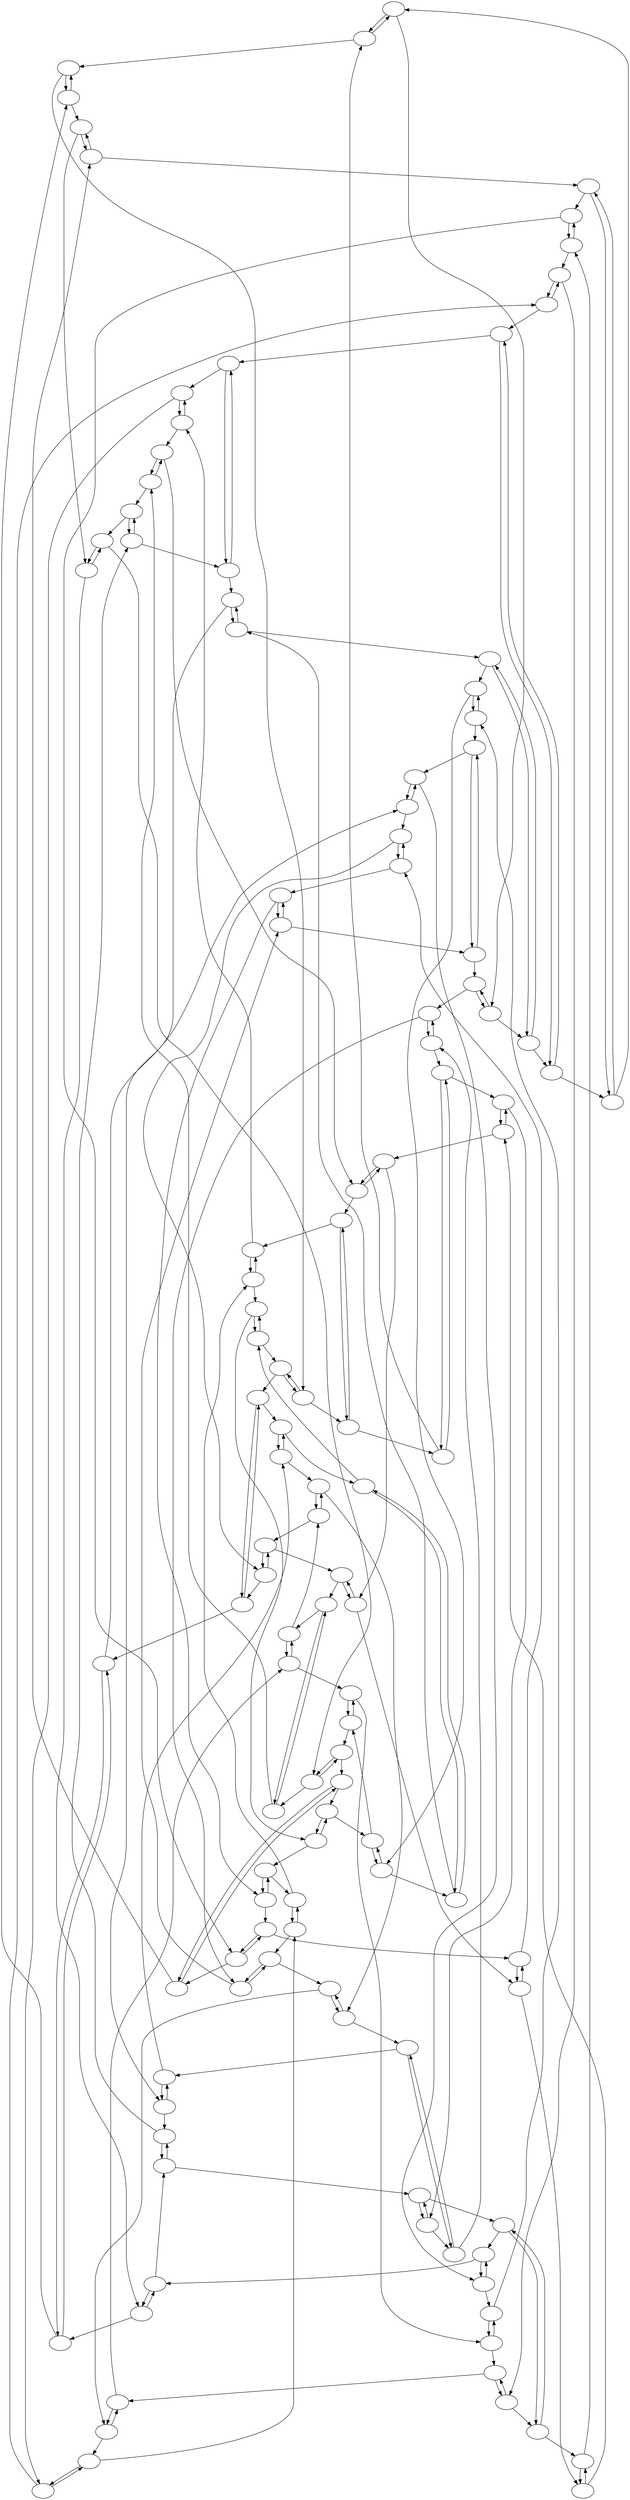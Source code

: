/* Created by Wolfram Mathematica 9.0 : www.wolfram.com */

digraph {
	1 [label=""];
	2 [label=""];
	3 [label=""];
	4 [label=""];
	5 [label=""];
	6 [label=""];
	7 [label=""];
	8 [label=""];
	9 [label=""];
	10 [label=""];
	11 [label=""];
	12 [label=""];
	13 [label=""];
	14 [label=""];
	15 [label=""];
	16 [label=""];
	17 [label=""];
	18 [label=""];
	19 [label=""];
	20 [label=""];
	21 [label=""];
	22 [label=""];
	23 [label=""];
	24 [label=""];
	25 [label=""];
	26 [label=""];
	27 [label=""];
	28 [label=""];
	29 [label=""];
	30 [label=""];
	31 [label=""];
	32 [label=""];
	33 [label=""];
	34 [label=""];
	35 [label=""];
	36 [label=""];
	37 [label=""];
	38 [label=""];
	39 [label=""];
	40 [label=""];
	41 [label=""];
	42 [label=""];
	43 [label=""];
	44 [label=""];
	45 [label=""];
	46 [label=""];
	47 [label=""];
	48 [label=""];
	49 [label=""];
	50 [label=""];
	51 [label=""];
	52 [label=""];
	53 [label=""];
	54 [label=""];
	55 [label=""];
	56 [label=""];
	57 [label=""];
	58 [label=""];
	59 [label=""];
	60 [label=""];
	61 [label=""];
	62 [label=""];
	63 [label=""];
	64 [label=""];
	65 [label=""];
	66 [label=""];
	67 [label=""];
	68 [label=""];
	69 [label=""];
	70 [label=""];
	71 [label=""];
	72 [label=""];
	73 [label=""];
	74 [label=""];
	75 [label=""];
	76 [label=""];
	77 [label=""];
	78 [label=""];
	79 [label=""];
	80 [label=""];
	81 [label=""];
	82 [label=""];
	83 [label=""];
	84 [label=""];
	85 [label=""];
	86 [label=""];
	87 [label=""];
	88 [label=""];
	89 [label=""];
	90 [label=""];
	91 [label=""];
	92 [label=""];
	93 [label=""];
	94 [label=""];
	95 [label=""];
	96 [label=""];
	97 [label=""];
	98 [label=""];
	99 [label=""];
	100 [label=""];
	101 [label=""];
	102 [label=""];
	103 [label=""];
	104 [label=""];
	105 [label=""];
	106 [label=""];
	107 [label=""];
	108 [label=""];
	109 [label=""];
	110 [label=""];
	111 [label=""];
	112 [label=""];
	113 [label=""];
	114 [label=""];
	115 [label=""];
	116 [label=""];
	117 [label=""];
	118 [label=""];
	119 [label=""];
	120 [label=""];
	1 -> 25;
	1 -> 34;
	2 -> 26;
	2 -> 33;
	3 -> 27;
	3 -> 36;
	4 -> 28;
	4 -> 35;
	5 -> 29;
	5 -> 31;
	6 -> 30;
	6 -> 32;
	7 -> 31;
	7 -> 40;
	8 -> 32;
	8 -> 39;
	9 -> 33;
	9 -> 42;
	10 -> 34;
	10 -> 41;
	11 -> 35;
	11 -> 37;
	12 -> 36;
	12 -> 38;
	13 -> 37;
	13 -> 46;
	14 -> 38;
	14 -> 45;
	15 -> 39;
	15 -> 48;
	16 -> 40;
	16 -> 47;
	17 -> 41;
	17 -> 43;
	18 -> 42;
	18 -> 44;
	19 -> 43;
	19 -> 25;
	20 -> 44;
	20 -> 26;
	21 -> 45;
	21 -> 27;
	22 -> 46;
	22 -> 28;
	23 -> 47;
	23 -> 29;
	24 -> 48;
	24 -> 30;
	25 -> 1;
	25 -> 58;
	26 -> 2;
	26 -> 57;
	27 -> 3;
	27 -> 60;
	28 -> 4;
	28 -> 59;
	29 -> 5;
	29 -> 55;
	30 -> 6;
	30 -> 56;
	31 -> 7;
	31 -> 64;
	32 -> 8;
	32 -> 63;
	33 -> 9;
	33 -> 66;
	34 -> 10;
	34 -> 65;
	35 -> 11;
	35 -> 61;
	36 -> 12;
	36 -> 62;
	37 -> 13;
	37 -> 70;
	38 -> 14;
	38 -> 69;
	39 -> 15;
	39 -> 72;
	40 -> 16;
	40 -> 71;
	41 -> 17;
	41 -> 67;
	42 -> 18;
	42 -> 68;
	43 -> 19;
	43 -> 49;
	44 -> 20;
	44 -> 50;
	45 -> 21;
	45 -> 51;
	46 -> 22;
	46 -> 52;
	47 -> 23;
	47 -> 53;
	48 -> 24;
	48 -> 54;
	49 -> 55;
	49 -> 82;
	50 -> 56;
	50 -> 81;
	51 -> 57;
	51 -> 84;
	52 -> 58;
	52 -> 83;
	53 -> 59;
	53 -> 79;
	54 -> 60;
	54 -> 80;
	55 -> 49;
	55 -> 88;
	56 -> 50;
	56 -> 87;
	57 -> 51;
	57 -> 90;
	58 -> 52;
	58 -> 89;
	59 -> 53;
	59 -> 85;
	60 -> 54;
	60 -> 86;
	61 -> 63;
	61 -> 94;
	62 -> 64;
	62 -> 93;
	63 -> 61;
	63 -> 96;
	64 -> 62;
	64 -> 95;
	65 -> 66;
	65 -> 91;
	66 -> 65;
	66 -> 92;
	67 -> 69;
	67 -> 73;
	68 -> 70;
	68 -> 74;
	69 -> 67;
	69 -> 75;
	70 -> 68;
	70 -> 76;
	71 -> 72;
	71 -> 77;
	72 -> 71;
	72 -> 78;
	73 -> 79;
	73 -> 106;
	74 -> 80;
	74 -> 105;
	75 -> 81;
	75 -> 108;
	76 -> 82;
	76 -> 107;
	77 -> 83;
	77 -> 103;
	78 -> 84;
	78 -> 104;
	79 -> 73;
	79 -> 112;
	80 -> 74;
	80 -> 111;
	81 -> 75;
	81 -> 114;
	82 -> 76;
	82 -> 113;
	83 -> 77;
	83 -> 109;
	84 -> 78;
	84 -> 110;
	85 -> 87;
	85 -> 118;
	86 -> 88;
	86 -> 117;
	87 -> 85;
	87 -> 120;
	88 -> 86;
	88 -> 119;
	89 -> 90;
	89 -> 115;
	90 -> 89;
	90 -> 116;
	91 -> 93;
	91 -> 97;
	92 -> 94;
	92 -> 98;
	93 -> 91;
	93 -> 99;
	94 -> 92;
	94 -> 100;
	95 -> 96;
	95 -> 101;
	96 -> 95;
	96 -> 102;
	97 -> 103;
	97 -> 1;
	98 -> 104;
	98 -> 2;
	99 -> 105;
	99 -> 3;
	100 -> 106;
	100 -> 4;
	101 -> 107;
	101 -> 5;
	102 -> 108;
	102 -> 6;
	103 -> 97;
	103 -> 7;
	104 -> 98;
	104 -> 8;
	105 -> 99;
	105 -> 9;
	106 -> 100;
	106 -> 10;
	107 -> 101;
	107 -> 11;
	108 -> 102;
	108 -> 12;
	109 -> 111;
	109 -> 13;
	110 -> 112;
	110 -> 14;
	111 -> 109;
	111 -> 15;
	112 -> 110;
	112 -> 16;
	113 -> 114;
	113 -> 17;
	114 -> 113;
	114 -> 18;
	115 -> 117;
	115 -> 19;
	116 -> 118;
	116 -> 20;
	117 -> 115;
	117 -> 21;
	118 -> 116;
	118 -> 22;
	119 -> 120;
	119 -> 23;
	120 -> 119;
	120 -> 24;
}